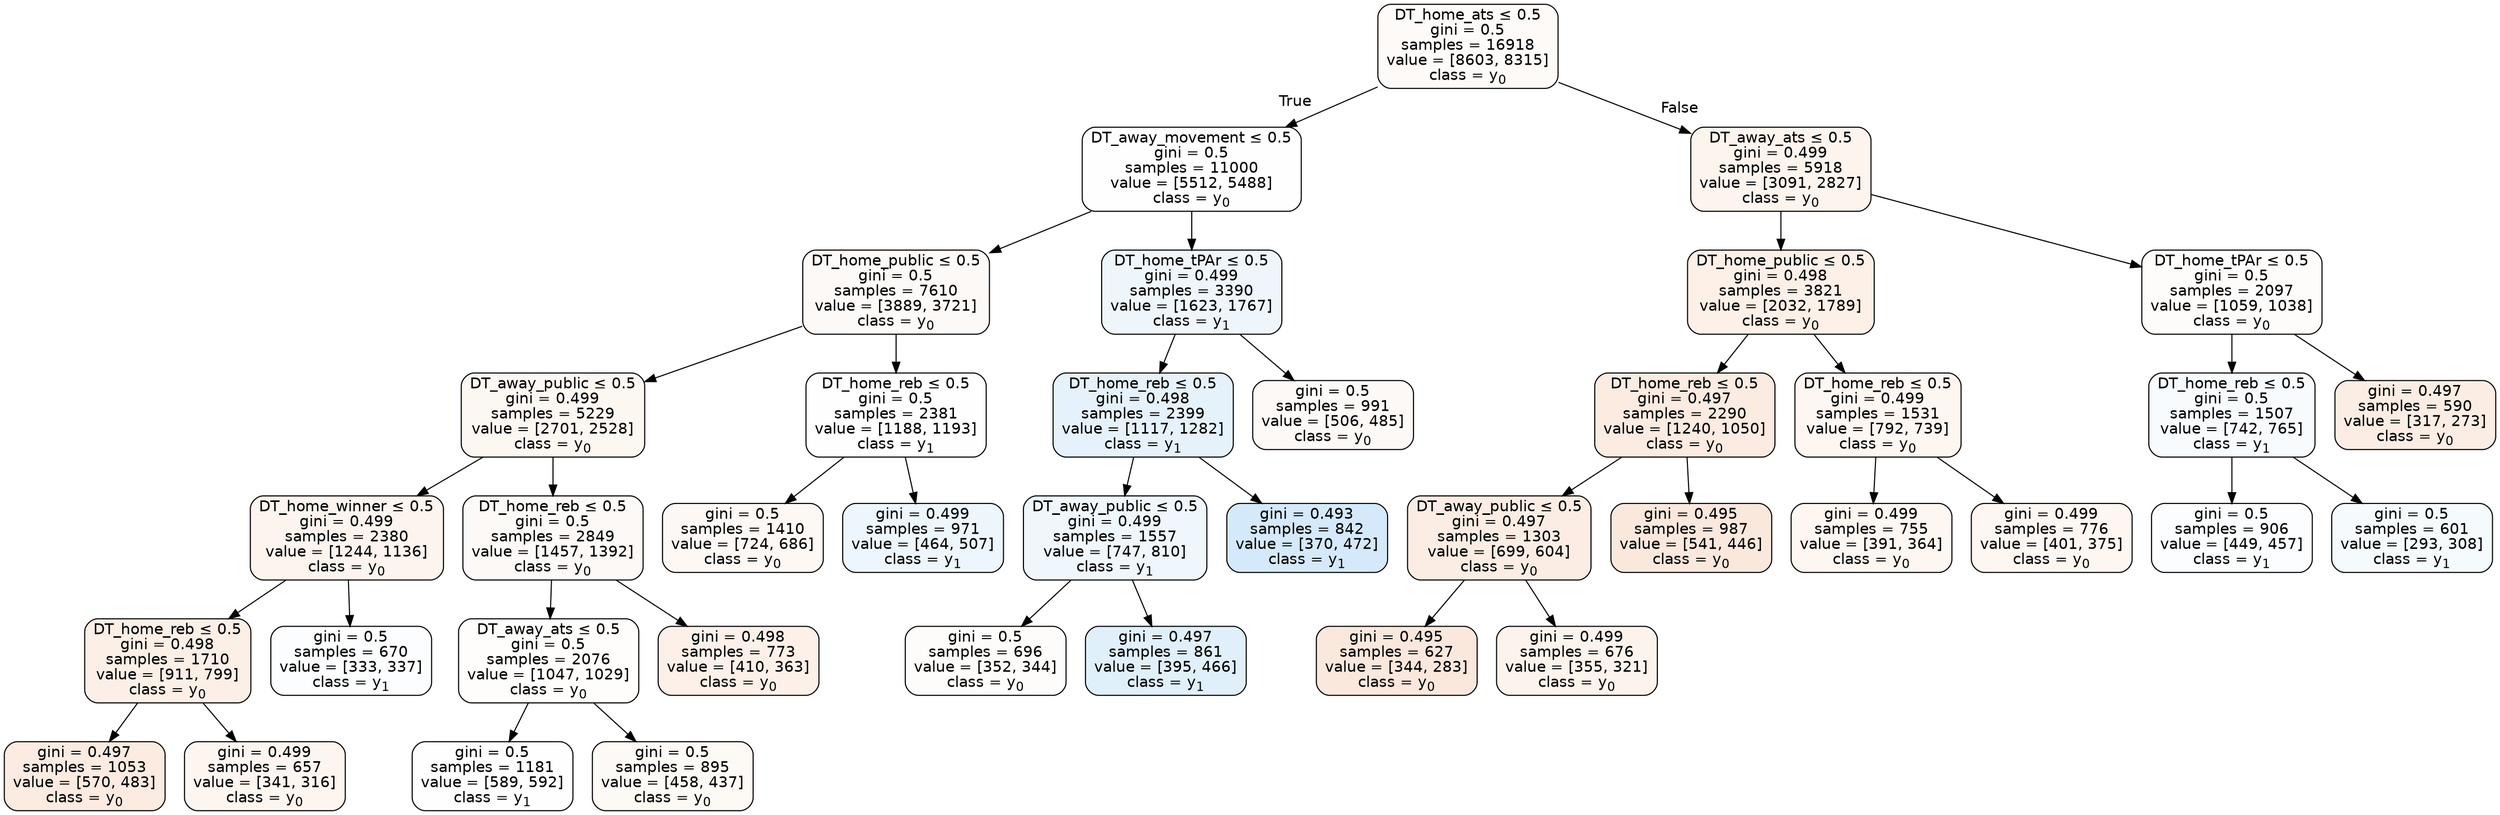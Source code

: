 digraph Tree {
node [shape=box, style="filled, rounded", color="black", fontname=helvetica] ;
edge [fontname=helvetica] ;
0 [label=<DT_home_ats &le; 0.5<br/>gini = 0.5<br/>samples = 16918<br/>value = [8603, 8315]<br/>class = y<SUB>0</SUB>>, fillcolor="#e5813909"] ;
1 [label=<DT_away_movement &le; 0.5<br/>gini = 0.5<br/>samples = 11000<br/>value = [5512, 5488]<br/>class = y<SUB>0</SUB>>, fillcolor="#e5813901"] ;
0 -> 1 [labeldistance=2.5, labelangle=45, headlabel="True"] ;
2 [label=<DT_home_public &le; 0.5<br/>gini = 0.5<br/>samples = 7610<br/>value = [3889, 3721]<br/>class = y<SUB>0</SUB>>, fillcolor="#e581390b"] ;
1 -> 2 ;
3 [label=<DT_away_public &le; 0.5<br/>gini = 0.499<br/>samples = 5229<br/>value = [2701, 2528]<br/>class = y<SUB>0</SUB>>, fillcolor="#e5813910"] ;
2 -> 3 ;
4 [label=<DT_home_winner &le; 0.5<br/>gini = 0.499<br/>samples = 2380<br/>value = [1244, 1136]<br/>class = y<SUB>0</SUB>>, fillcolor="#e5813916"] ;
3 -> 4 ;
5 [label=<DT_home_reb &le; 0.5<br/>gini = 0.498<br/>samples = 1710<br/>value = [911, 799]<br/>class = y<SUB>0</SUB>>, fillcolor="#e581391f"] ;
4 -> 5 ;
6 [label=<gini = 0.497<br/>samples = 1053<br/>value = [570, 483]<br/>class = y<SUB>0</SUB>>, fillcolor="#e5813927"] ;
5 -> 6 ;
7 [label=<gini = 0.499<br/>samples = 657<br/>value = [341, 316]<br/>class = y<SUB>0</SUB>>, fillcolor="#e5813913"] ;
5 -> 7 ;
8 [label=<gini = 0.5<br/>samples = 670<br/>value = [333, 337]<br/>class = y<SUB>1</SUB>>, fillcolor="#399de503"] ;
4 -> 8 ;
9 [label=<DT_home_reb &le; 0.5<br/>gini = 0.5<br/>samples = 2849<br/>value = [1457, 1392]<br/>class = y<SUB>0</SUB>>, fillcolor="#e581390b"] ;
3 -> 9 ;
10 [label=<DT_away_ats &le; 0.5<br/>gini = 0.5<br/>samples = 2076<br/>value = [1047, 1029]<br/>class = y<SUB>0</SUB>>, fillcolor="#e5813904"] ;
9 -> 10 ;
11 [label=<gini = 0.5<br/>samples = 1181<br/>value = [589, 592]<br/>class = y<SUB>1</SUB>>, fillcolor="#399de501"] ;
10 -> 11 ;
12 [label=<gini = 0.5<br/>samples = 895<br/>value = [458, 437]<br/>class = y<SUB>0</SUB>>, fillcolor="#e581390c"] ;
10 -> 12 ;
13 [label=<gini = 0.498<br/>samples = 773<br/>value = [410, 363]<br/>class = y<SUB>0</SUB>>, fillcolor="#e581391d"] ;
9 -> 13 ;
14 [label=<DT_home_reb &le; 0.5<br/>gini = 0.5<br/>samples = 2381<br/>value = [1188, 1193]<br/>class = y<SUB>1</SUB>>, fillcolor="#399de501"] ;
2 -> 14 ;
15 [label=<gini = 0.5<br/>samples = 1410<br/>value = [724, 686]<br/>class = y<SUB>0</SUB>>, fillcolor="#e581390d"] ;
14 -> 15 ;
16 [label=<gini = 0.499<br/>samples = 971<br/>value = [464, 507]<br/>class = y<SUB>1</SUB>>, fillcolor="#399de516"] ;
14 -> 16 ;
17 [label=<DT_home_tPAr &le; 0.5<br/>gini = 0.499<br/>samples = 3390<br/>value = [1623, 1767]<br/>class = y<SUB>1</SUB>>, fillcolor="#399de515"] ;
1 -> 17 ;
18 [label=<DT_home_reb &le; 0.5<br/>gini = 0.498<br/>samples = 2399<br/>value = [1117, 1282]<br/>class = y<SUB>1</SUB>>, fillcolor="#399de521"] ;
17 -> 18 ;
19 [label=<DT_away_public &le; 0.5<br/>gini = 0.499<br/>samples = 1557<br/>value = [747, 810]<br/>class = y<SUB>1</SUB>>, fillcolor="#399de514"] ;
18 -> 19 ;
20 [label=<gini = 0.5<br/>samples = 696<br/>value = [352, 344]<br/>class = y<SUB>0</SUB>>, fillcolor="#e5813906"] ;
19 -> 20 ;
21 [label=<gini = 0.497<br/>samples = 861<br/>value = [395, 466]<br/>class = y<SUB>1</SUB>>, fillcolor="#399de527"] ;
19 -> 21 ;
22 [label=<gini = 0.493<br/>samples = 842<br/>value = [370, 472]<br/>class = y<SUB>1</SUB>>, fillcolor="#399de537"] ;
18 -> 22 ;
23 [label=<gini = 0.5<br/>samples = 991<br/>value = [506, 485]<br/>class = y<SUB>0</SUB>>, fillcolor="#e581390b"] ;
17 -> 23 ;
24 [label=<DT_away_ats &le; 0.5<br/>gini = 0.499<br/>samples = 5918<br/>value = [3091, 2827]<br/>class = y<SUB>0</SUB>>, fillcolor="#e5813916"] ;
0 -> 24 [labeldistance=2.5, labelangle=-45, headlabel="False"] ;
25 [label=<DT_home_public &le; 0.5<br/>gini = 0.498<br/>samples = 3821<br/>value = [2032, 1789]<br/>class = y<SUB>0</SUB>>, fillcolor="#e581391e"] ;
24 -> 25 ;
26 [label=<DT_home_reb &le; 0.5<br/>gini = 0.497<br/>samples = 2290<br/>value = [1240, 1050]<br/>class = y<SUB>0</SUB>>, fillcolor="#e5813927"] ;
25 -> 26 ;
27 [label=<DT_away_public &le; 0.5<br/>gini = 0.497<br/>samples = 1303<br/>value = [699, 604]<br/>class = y<SUB>0</SUB>>, fillcolor="#e5813923"] ;
26 -> 27 ;
28 [label=<gini = 0.495<br/>samples = 627<br/>value = [344, 283]<br/>class = y<SUB>0</SUB>>, fillcolor="#e581392d"] ;
27 -> 28 ;
29 [label=<gini = 0.499<br/>samples = 676<br/>value = [355, 321]<br/>class = y<SUB>0</SUB>>, fillcolor="#e5813918"] ;
27 -> 29 ;
30 [label=<gini = 0.495<br/>samples = 987<br/>value = [541, 446]<br/>class = y<SUB>0</SUB>>, fillcolor="#e581392d"] ;
26 -> 30 ;
31 [label=<DT_home_reb &le; 0.5<br/>gini = 0.499<br/>samples = 1531<br/>value = [792, 739]<br/>class = y<SUB>0</SUB>>, fillcolor="#e5813911"] ;
25 -> 31 ;
32 [label=<gini = 0.499<br/>samples = 755<br/>value = [391, 364]<br/>class = y<SUB>0</SUB>>, fillcolor="#e5813912"] ;
31 -> 32 ;
33 [label=<gini = 0.499<br/>samples = 776<br/>value = [401, 375]<br/>class = y<SUB>0</SUB>>, fillcolor="#e5813911"] ;
31 -> 33 ;
34 [label=<DT_home_tPAr &le; 0.5<br/>gini = 0.5<br/>samples = 2097<br/>value = [1059, 1038]<br/>class = y<SUB>0</SUB>>, fillcolor="#e5813905"] ;
24 -> 34 ;
35 [label=<DT_home_reb &le; 0.5<br/>gini = 0.5<br/>samples = 1507<br/>value = [742, 765]<br/>class = y<SUB>1</SUB>>, fillcolor="#399de508"] ;
34 -> 35 ;
36 [label=<gini = 0.5<br/>samples = 906<br/>value = [449, 457]<br/>class = y<SUB>1</SUB>>, fillcolor="#399de504"] ;
35 -> 36 ;
37 [label=<gini = 0.5<br/>samples = 601<br/>value = [293, 308]<br/>class = y<SUB>1</SUB>>, fillcolor="#399de50c"] ;
35 -> 37 ;
38 [label=<gini = 0.497<br/>samples = 590<br/>value = [317, 273]<br/>class = y<SUB>0</SUB>>, fillcolor="#e5813923"] ;
34 -> 38 ;
}